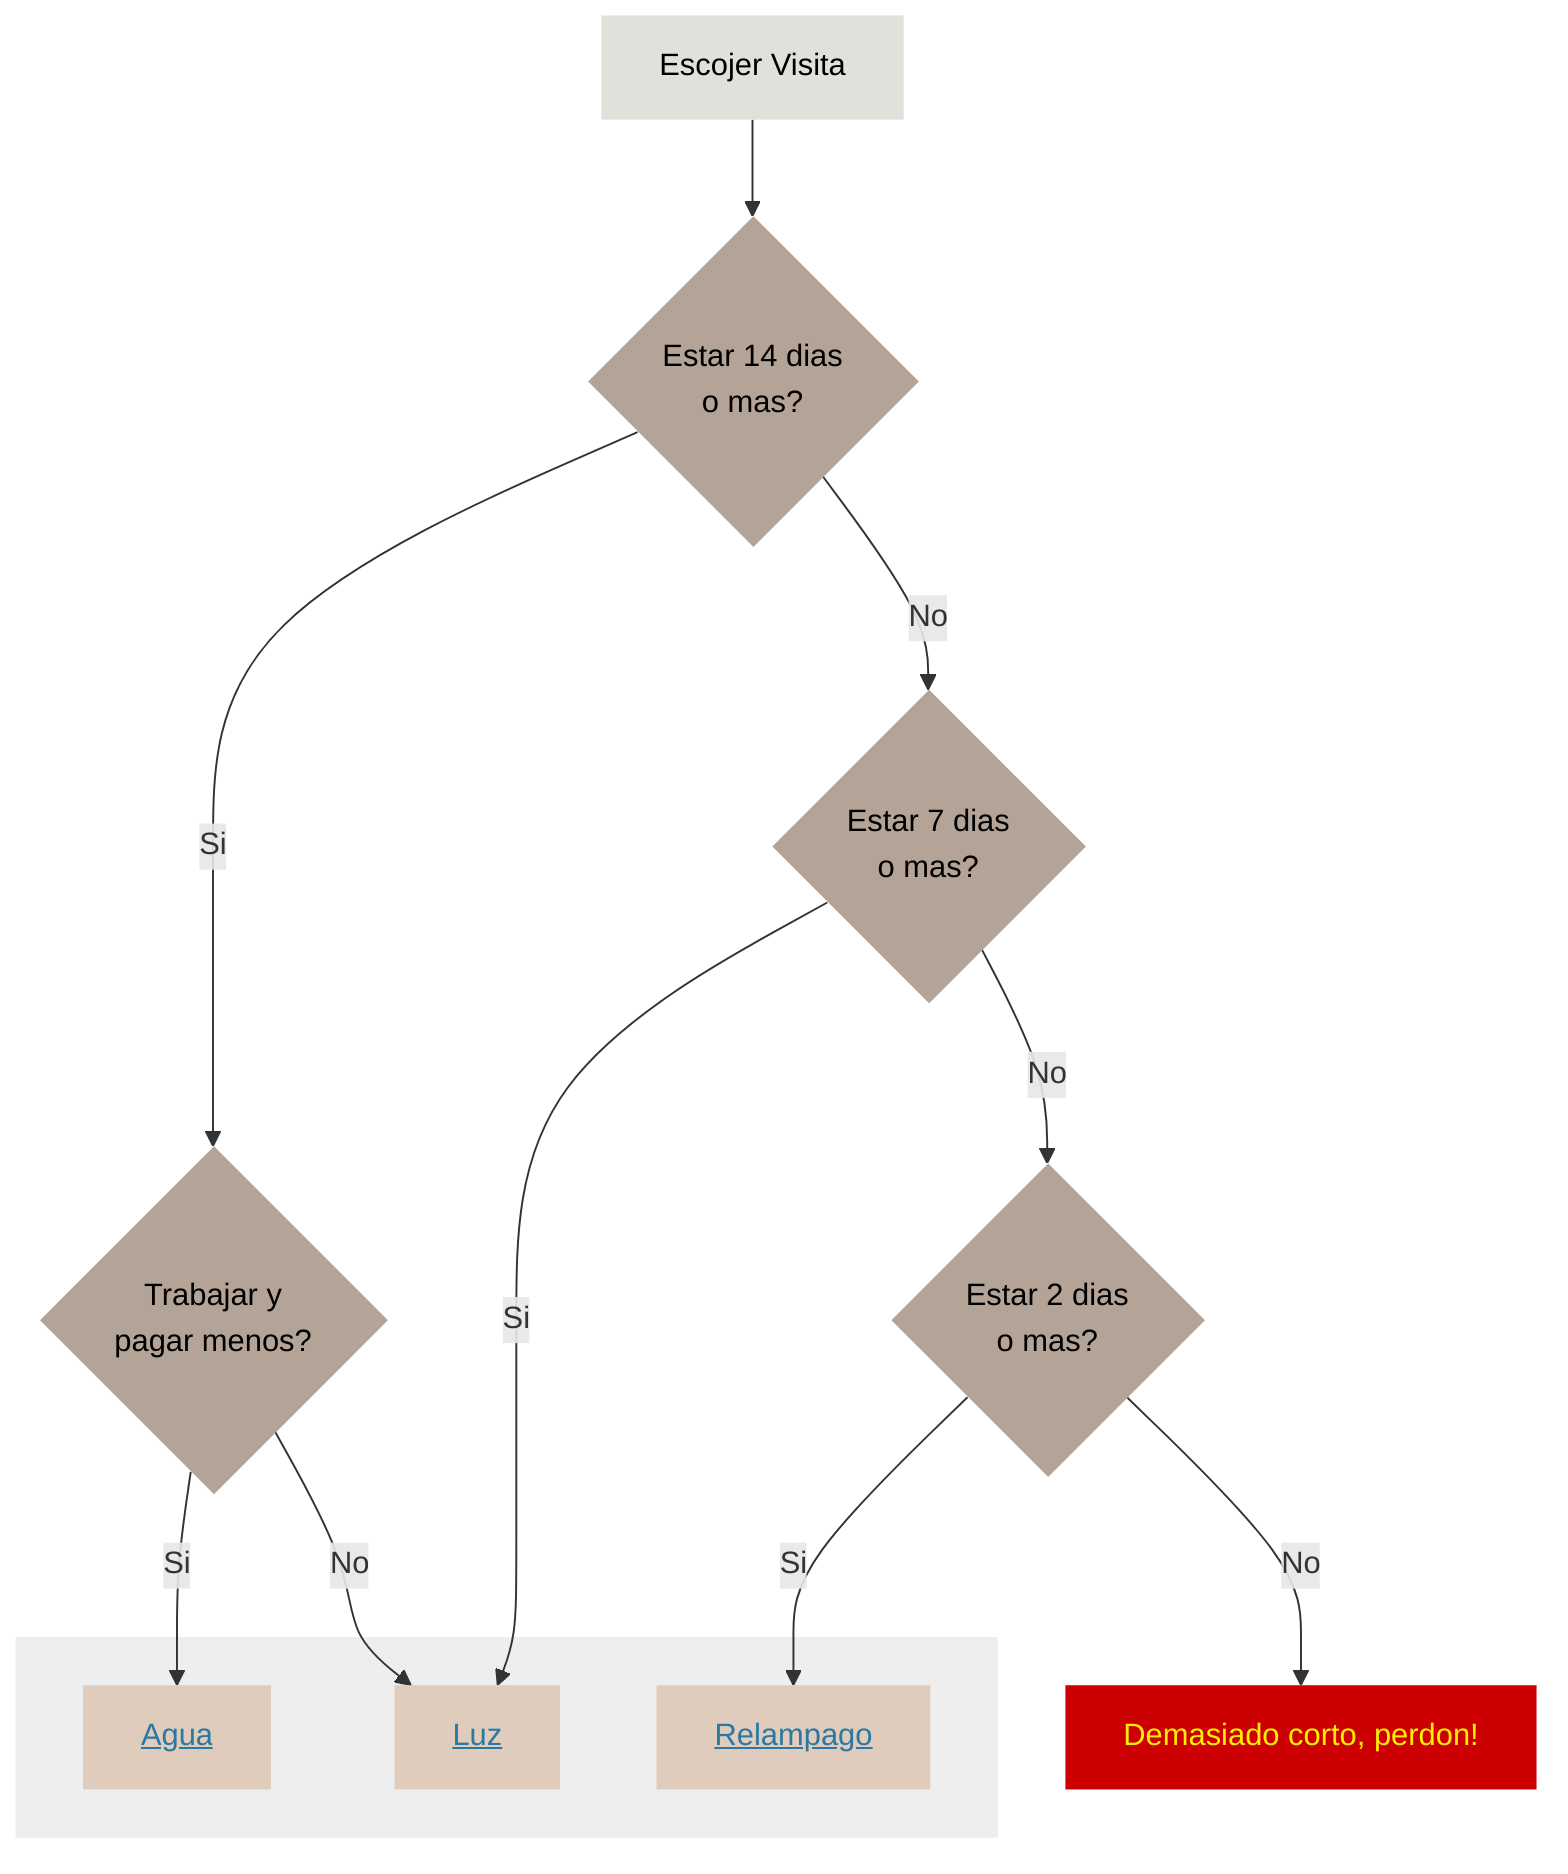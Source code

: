 %% @config(mermaid_config.json)
flowchart TD
    E[Escojer Visita]:::cOther --> QAgua{Estar 14 dias<br/>o mas?}:::cQuestion
    QAgua -- Si --> QTrabajar{Trabajar y<br/>pagar menos?}:::cQuestion
    QAgua -- No --> QLuz{Estar 7 dias<br/>o mas?}:::cQuestion
    QTrabajar -- Si --> VAgua[Agua]:::cVisita
    QTrabajar -- No --> VLuz[Luz]:::cVisita
    QLuz -- Si --> VLuz
    QLuz -- No --> QRelamp{Estar 2 dias<br/>o mas?}:::cQuestion
    QRelamp -- Si --> VRelamp[Relampago]:::cVisita
    QRelamp -- No --> VNinguna[Demasiado corto, perdon!]:::cBad
    subgraph Visitas[ ]
        VAgua
        VLuz
        VRelamp
    end
    Visitas:::cVisitas
    classDef cVisita fill:#dfccbc,color:#2B79A2,stroke:#D14301,stroke-width:0px,text-decoration:underline;
    classDef cVisitas fill:#eeeeee,color:#2B79A2,stroke:#D14301,stroke-width:0px,text-decoration:underline;
    classDef cBad fill:#cc0000,color:#ffee00,stroke:#ffffff,stroke-width:0px;
    classDef cOther fill:#E1E1DB,color:#000000,stroke:#000000,stroke-width:0px;
    classDef cQuestion fill:#B3A497,color:#000000,stroke:#000000,stroke-width:0px;
    click VInt "https://ecoaldeaespiral.github.io/web/visitas/integracion.html" "Visit de Integracion" _top
    click VAgua "https://ecoaldeaespiral.github.io/web/visitas/agua.html" "Visit de Agua" _top
    click VLuz "https://ecoaldeaespiral.github.io/web/visitas/luz.html" "Visit de Luz" _top
    click VRelamp "https://ecoaldeaespiral.github.io/web/visitas/relampago.html" "Visit de Relampago" _top